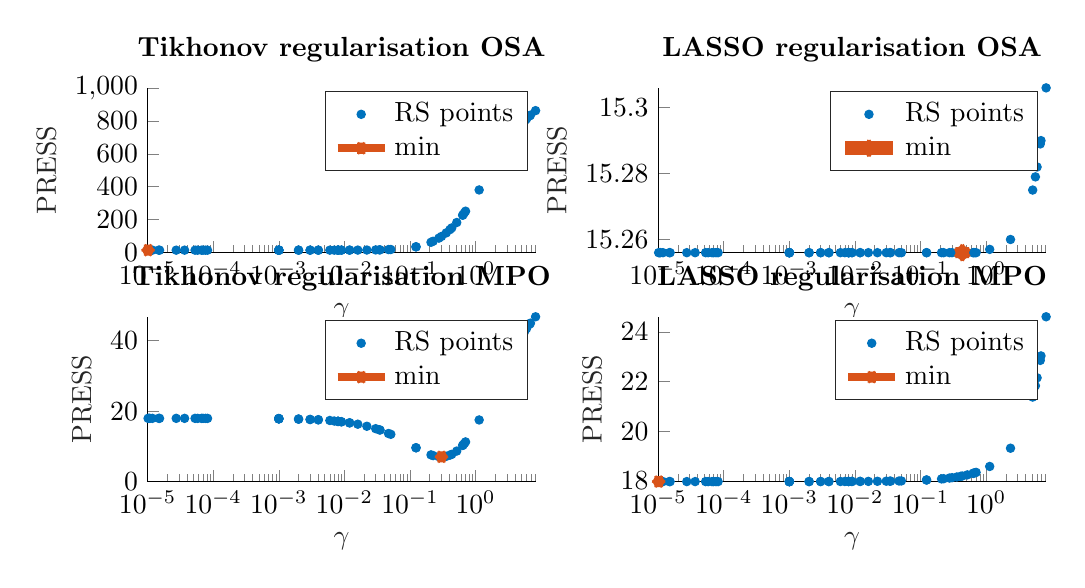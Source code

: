 % This file was created by matlab2tikz.
%
\definecolor{mycolor1}{rgb}{0.0,0.447,0.741}%
\definecolor{mycolor2}{rgb}{0.85,0.325,0.098}%
%
\begin{tikzpicture}

\begin{axis}[%
width=4.927cm,
height=2.093cm,
at={(0cm,2.907cm)},
scale only axis,
xmode=log,
xmin=1e-05,
xmax=8.209,
xminorticks=true,
xlabel style={font=\color{white!15!black}},
xlabel={$\gamma$},
ymin=0,
ymax=1000,
ylabel style={font=\color{white!15!black}},
ylabel={PRESS},
axis background/.style={fill=white},
title style={font=\bfseries},
title={Tikhonov regularisation OSA},
axis x line*=bottom,
axis y line*=left,
legend style={legend cell align=left, align=left, draw=white!15!black}
]
\addplot[only marks, mark=*, mark options={}, mark size=1.5pt, color=mycolor1, fill=mycolor1] table[row sep=crcr]{%
x	y\\
6.856	834.629\\
0.0	15.256\\
8.209	861.918\\
0.0	15.256\\
0.008	15.371\\
0.007	15.346\\
7.611e-05	15.256\\
0.276	88.434\\
6.995e-05	15.256\\
1.05e-05	15.256\\
0.004	15.285\\
0.03	16.763\\
0.051	19.29\\
5.98	811.471\\
0.433	150.301\\
0.123	35.442\\
0.002	15.266\\
0.357	120.114\\
0.001	15.26\\
6.685	830.509\\
0.516	183.023\\
1.133	380.612\\
0.012	15.502\\
0.003	15.27\\
0.022	16.101\\
0.124	35.634\\
0.016	15.702\\
1.017e-05	15.256\\
0.008	15.374\\
0.0	15.256\\
0.703	251.66\\
0.209	63.08\\
0.008	15.367\\
1.183e-05	15.256\\
0.004	15.279\\
0.001	15.258\\
1.481e-05	15.256\\
5.79e-05	15.256\\
2.352	595.132\\
0.637	228.168\\
2.729e-05	15.256\\
6.622e-05	15.256\\
0.009	15.415\\
0.001	15.258\\
0.406	139.951\\
0.003	15.274\\
0.047	18.832\\
3.661e-05	15.256\\
0.008	15.372\\
0.225	69.217\\
8.192e-05	15.256\\
1.081e-05	15.256\\
0.001	15.257\\
5.287e-05	15.256\\
0.001	15.258\\
5.637	800.78\\
0.012	15.526\\
5.124	782.638\\
0.673	241.013\\
0.0	15.256\\
0.001	15.258\\
1.52e-05	15.256\\
0.035	17.241\\
0.009	15.395\\
0.636	227.634\\
0.006	15.312\\
0.302	98.586\\
0.0	15.256\\
0.034	17.142\\
0.002	15.261\\
};
\addlegendentry{RS points}

\addplot [color=mycolor2, line width=3.0pt, draw=none, mark=asterisk, mark options={solid, mycolor2}]
  table[row sep=crcr]{%
1.017e-05	15.256\\
};
\addlegendentry{min}

\end{axis}

\begin{axis}[%
width=4.927cm,
height=2.093cm,
at={(0cm,0cm)},
scale only axis,
xmode=log,
xmin=1e-05,
xmax=8.209,
xminorticks=true,
xlabel style={font=\color{white!15!black}},
xlabel={$\gamma$},
ymin=0,
ymax=46.818,
ylabel style={font=\color{white!15!black}},
ylabel={PRESS},
axis background/.style={fill=white},
title style={font=\bfseries},
title={Tikhonov regularisation MPO},
axis x line*=bottom,
axis y line*=left,
legend style={legend cell align=left, align=left, draw=white!15!black}
]
\addplot[only marks, mark=*, mark options={}, mark size=1.5pt, color=mycolor1, fill=mycolor1] table[row sep=crcr]{%
x	y\\
6.856	45.01\\
0.0	17.94\\
8.209	46.818\\
0.0	17.94\\
0.008	17.105\\
0.007	17.202\\
7.611e-05	17.958\\
0.276	7.064\\
6.995e-05	17.959\\
1.05e-05	17.965\\
0.004	17.529\\
0.03	15.027\\
0.051	13.428\\
5.98	43.486\\
0.433	7.742\\
0.123	9.619\\
0.002	17.708\\
0.357	7.179\\
0.001	17.812\\
6.685	44.738\\
0.516	8.667\\
1.133	17.506\\
0.012	16.716\\
0.003	17.665\\
0.022	15.716\\
0.124	9.594\\
0.016	16.303\\
1.017e-05	17.965\\
0.008	17.094\\
0.0	17.949\\
0.703	11.27\\
0.209	7.59\\
0.008	17.119\\
1.183e-05	17.965\\
0.004	17.583\\
0.001	17.854\\
1.481e-05	17.965\\
5.79e-05	17.96\\
2.352	29.788\\
0.637	10.301\\
2.729e-05	17.963\\
6.622e-05	17.959\\
0.009	16.957\\
0.001	17.868\\
0.406	7.512\\
0.003	17.629\\
0.047	13.655\\
3.661e-05	17.962\\
0.008	17.1\\
0.225	7.389\\
8.192e-05	17.957\\
1.081e-05	17.965\\
0.001	17.908\\
5.287e-05	17.96\\
0.001	17.878\\
5.637	42.786\\
0.012	16.658\\
5.124	41.603\\
0.673	10.822\\
0.0	17.949\\
0.001	17.851\\
1.52e-05	17.965\\
0.035	14.638\\
0.009	17.02\\
0.636	10.28\\
0.006	17.36\\
0.302	7.031\\
0.0	17.953\\
0.034	14.714\\
0.002	17.794\\
};
\addlegendentry{RS points}

\addplot [color=mycolor2, line width=3.0pt, draw=none, mark=asterisk, mark options={solid, mycolor2}]
  table[row sep=crcr]{%
0.302	7.031\\
};
\addlegendentry{min}

\end{axis}

\begin{axis}[%
width=4.927cm,
height=2.093cm,
at={(6.484cm,2.907cm)},
scale only axis,
xmode=log,
xmin=1e-05,
xmax=8.209,
xminorticks=true,
xlabel style={font=\color{white!15!black}},
xlabel={$\gamma$},
ymin=15.256,
ymax=15.306,
ylabel style={font=\color{white!15!black}},
ylabel={PRESS},
axis background/.style={fill=white},
title style={font=\bfseries},
title={LASSO regularisation OSA},
axis x line*=bottom,
axis y line*=left,
legend style={legend cell align=left, align=left, draw=white!15!black}
]
\addplot[only marks, mark=*, mark options={}, mark size=1.5pt, color=mycolor1, fill=mycolor1] table[row sep=crcr]{%
x	y\\
6.856	15.29\\
0.0	15.256\\
8.209	15.306\\
0.0	15.256\\
0.008	15.256\\
0.007	15.256\\
7.611e-05	15.256\\
0.276	15.256\\
6.995e-05	15.256\\
1.05e-05	15.256\\
0.004	15.256\\
0.03	15.256\\
0.051	15.256\\
5.98	15.282\\
0.433	15.256\\
0.123	15.256\\
0.002	15.256\\
0.357	15.256\\
0.001	15.256\\
6.685	15.289\\
0.516	15.256\\
1.133	15.257\\
0.012	15.256\\
0.003	15.256\\
0.022	15.256\\
0.124	15.256\\
0.016	15.256\\
1.017e-05	15.256\\
0.008	15.256\\
0.0	15.256\\
0.703	15.256\\
0.209	15.256\\
0.008	15.256\\
1.183e-05	15.256\\
0.004	15.256\\
0.001	15.256\\
1.481e-05	15.256\\
5.79e-05	15.256\\
2.352	15.26\\
0.637	15.256\\
2.729e-05	15.256\\
6.622e-05	15.256\\
0.009	15.256\\
0.001	15.256\\
0.406	15.256\\
0.003	15.256\\
0.047	15.256\\
3.661e-05	15.256\\
0.008	15.256\\
0.225	15.256\\
8.192e-05	15.256\\
1.081e-05	15.256\\
0.001	15.256\\
5.287e-05	15.256\\
0.001	15.256\\
5.637	15.279\\
0.012	15.256\\
5.124	15.275\\
0.673	15.256\\
0.0	15.256\\
0.001	15.256\\
1.52e-05	15.256\\
0.035	15.256\\
0.009	15.256\\
0.636	15.256\\
0.006	15.256\\
0.302	15.256\\
0.0	15.256\\
0.034	15.256\\
0.002	15.256\\
};
\addlegendentry{RS points}

\addplot [color=mycolor2, line width=5.0pt, draw=none, mark=asterisk, mark options={solid, mycolor2}]
  table[row sep=crcr]{%
0.433	15.256\\
};
\addlegendentry{min}

\end{axis}

\begin{axis}[%
width=4.927cm,
height=2.093cm,
at={(6.484cm,0cm)},
scale only axis,
xmode=log,
xmin=1e-05,
xmax=8.209,
xminorticks=true,
xlabel style={font=\color{white!15!black}},
xlabel={$\gamma$},
ymin=17.966,
ymax=24.615,
ylabel style={font=\color{white!15!black}},
ylabel={PRESS},
axis background/.style={fill=white},
title style={font=\bfseries},
title={LASSO regularisation MPO},
axis x line*=bottom,
axis y line*=left,
legend style={legend cell align=left, align=left, draw=white!15!black}
]
\addplot[only marks, mark=*, mark options={}, mark size=1.5pt, color=mycolor1, fill=mycolor1] table[row sep=crcr]{%
x	y\\
6.856	23.036\\
0.0	17.966\\
8.209	24.615\\
0.0	17.966\\
0.008	17.97\\
0.007	17.97\\
7.611e-05	17.966\\
0.276	18.109\\
6.995e-05	17.966\\
1.05e-05	17.966\\
0.004	17.968\\
0.03	17.982\\
0.051	17.992\\
5.98	22.153\\
0.433	18.191\\
0.123	18.03\\
0.002	17.967\\
0.357	18.151\\
0.001	17.967\\
6.685	22.856\\
0.516	18.236\\
1.133	18.576\\
0.012	17.972\\
0.003	17.968\\
0.022	17.978\\
0.124	18.03\\
0.016	17.974\\
1.017e-05	17.966\\
0.008	17.97\\
0.0	17.966\\
0.703	18.337\\
0.209	18.074\\
0.008	17.97\\
1.183e-05	17.966\\
0.004	17.968\\
0.001	17.967\\
1.481e-05	17.966\\
5.79e-05	17.966\\
2.352	19.312\\
0.637	18.301\\
2.729e-05	17.966\\
6.622e-05	17.966\\
0.009	17.971\\
0.001	17.967\\
0.406	18.177\\
0.003	17.968\\
0.047	17.99\\
3.661e-05	17.966\\
0.008	17.97\\
0.225	18.082\\
8.192e-05	17.966\\
1.081e-05	17.966\\
0.001	17.967\\
5.287e-05	17.966\\
0.001	17.967\\
5.637	21.831\\
0.012	17.973\\
5.124	21.375\\
0.673	18.32\\
0.0	17.966\\
0.001	17.967\\
1.52e-05	17.966\\
0.035	17.984\\
0.009	17.971\\
0.636	18.3\\
0.006	17.969\\
0.302	18.123\\
0.0	17.966\\
0.034	17.984\\
0.002	17.967\\
};
\addlegendentry{RS points}

\addplot [color=mycolor2, line width=3.0pt, draw=none, mark=asterisk, mark options={solid, mycolor2}]
  table[row sep=crcr]{%
1.017e-05	17.966\\
};
\addlegendentry{min}

\end{axis}
\end{tikzpicture}%